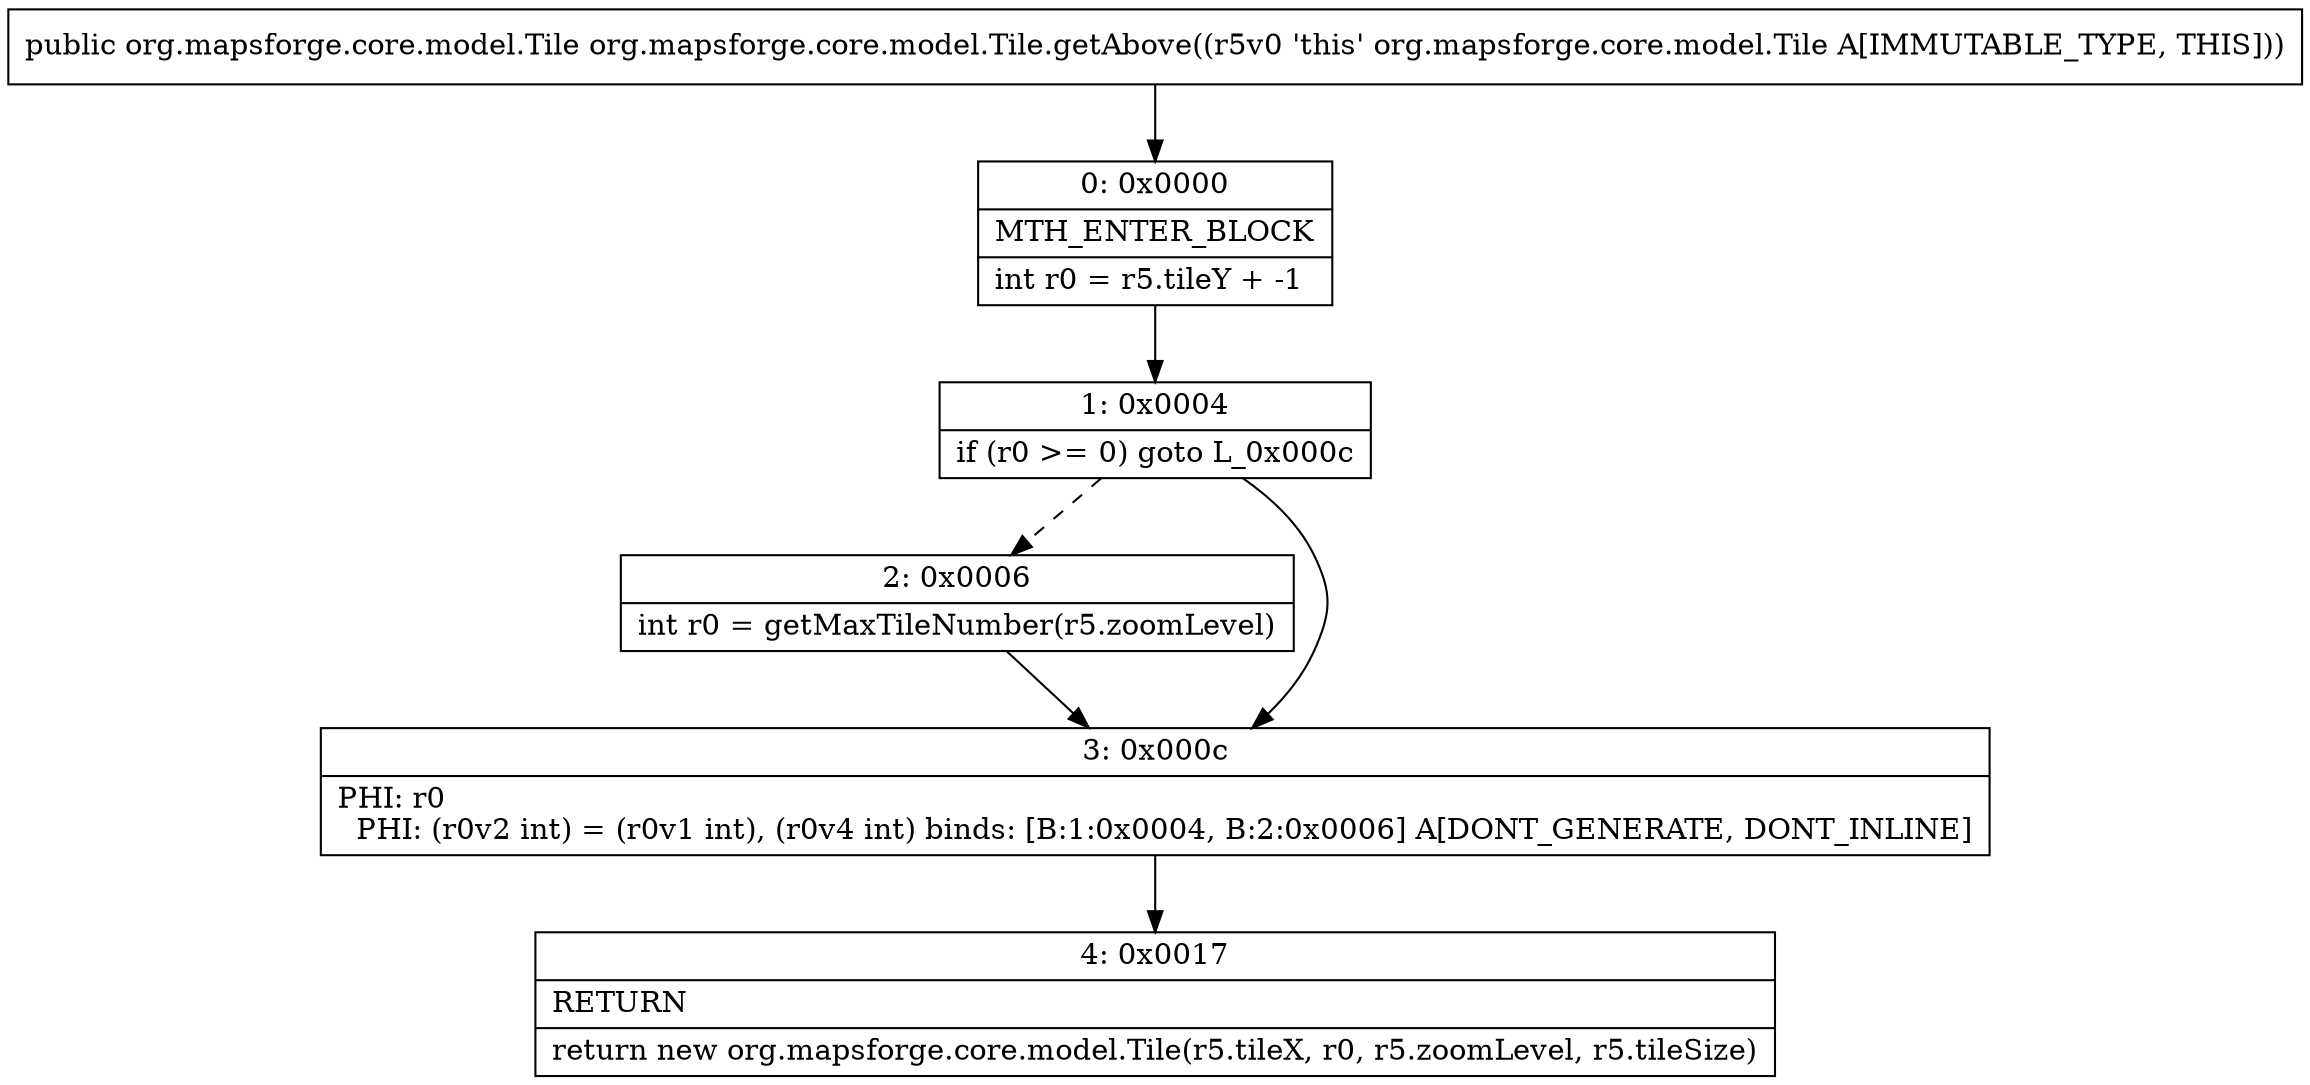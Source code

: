 digraph "CFG fororg.mapsforge.core.model.Tile.getAbove()Lorg\/mapsforge\/core\/model\/Tile;" {
Node_0 [shape=record,label="{0\:\ 0x0000|MTH_ENTER_BLOCK\l|int r0 = r5.tileY + \-1\l}"];
Node_1 [shape=record,label="{1\:\ 0x0004|if (r0 \>= 0) goto L_0x000c\l}"];
Node_2 [shape=record,label="{2\:\ 0x0006|int r0 = getMaxTileNumber(r5.zoomLevel)\l}"];
Node_3 [shape=record,label="{3\:\ 0x000c|PHI: r0 \l  PHI: (r0v2 int) = (r0v1 int), (r0v4 int) binds: [B:1:0x0004, B:2:0x0006] A[DONT_GENERATE, DONT_INLINE]\l}"];
Node_4 [shape=record,label="{4\:\ 0x0017|RETURN\l|return new org.mapsforge.core.model.Tile(r5.tileX, r0, r5.zoomLevel, r5.tileSize)\l}"];
MethodNode[shape=record,label="{public org.mapsforge.core.model.Tile org.mapsforge.core.model.Tile.getAbove((r5v0 'this' org.mapsforge.core.model.Tile A[IMMUTABLE_TYPE, THIS])) }"];
MethodNode -> Node_0;
Node_0 -> Node_1;
Node_1 -> Node_2[style=dashed];
Node_1 -> Node_3;
Node_2 -> Node_3;
Node_3 -> Node_4;
}

